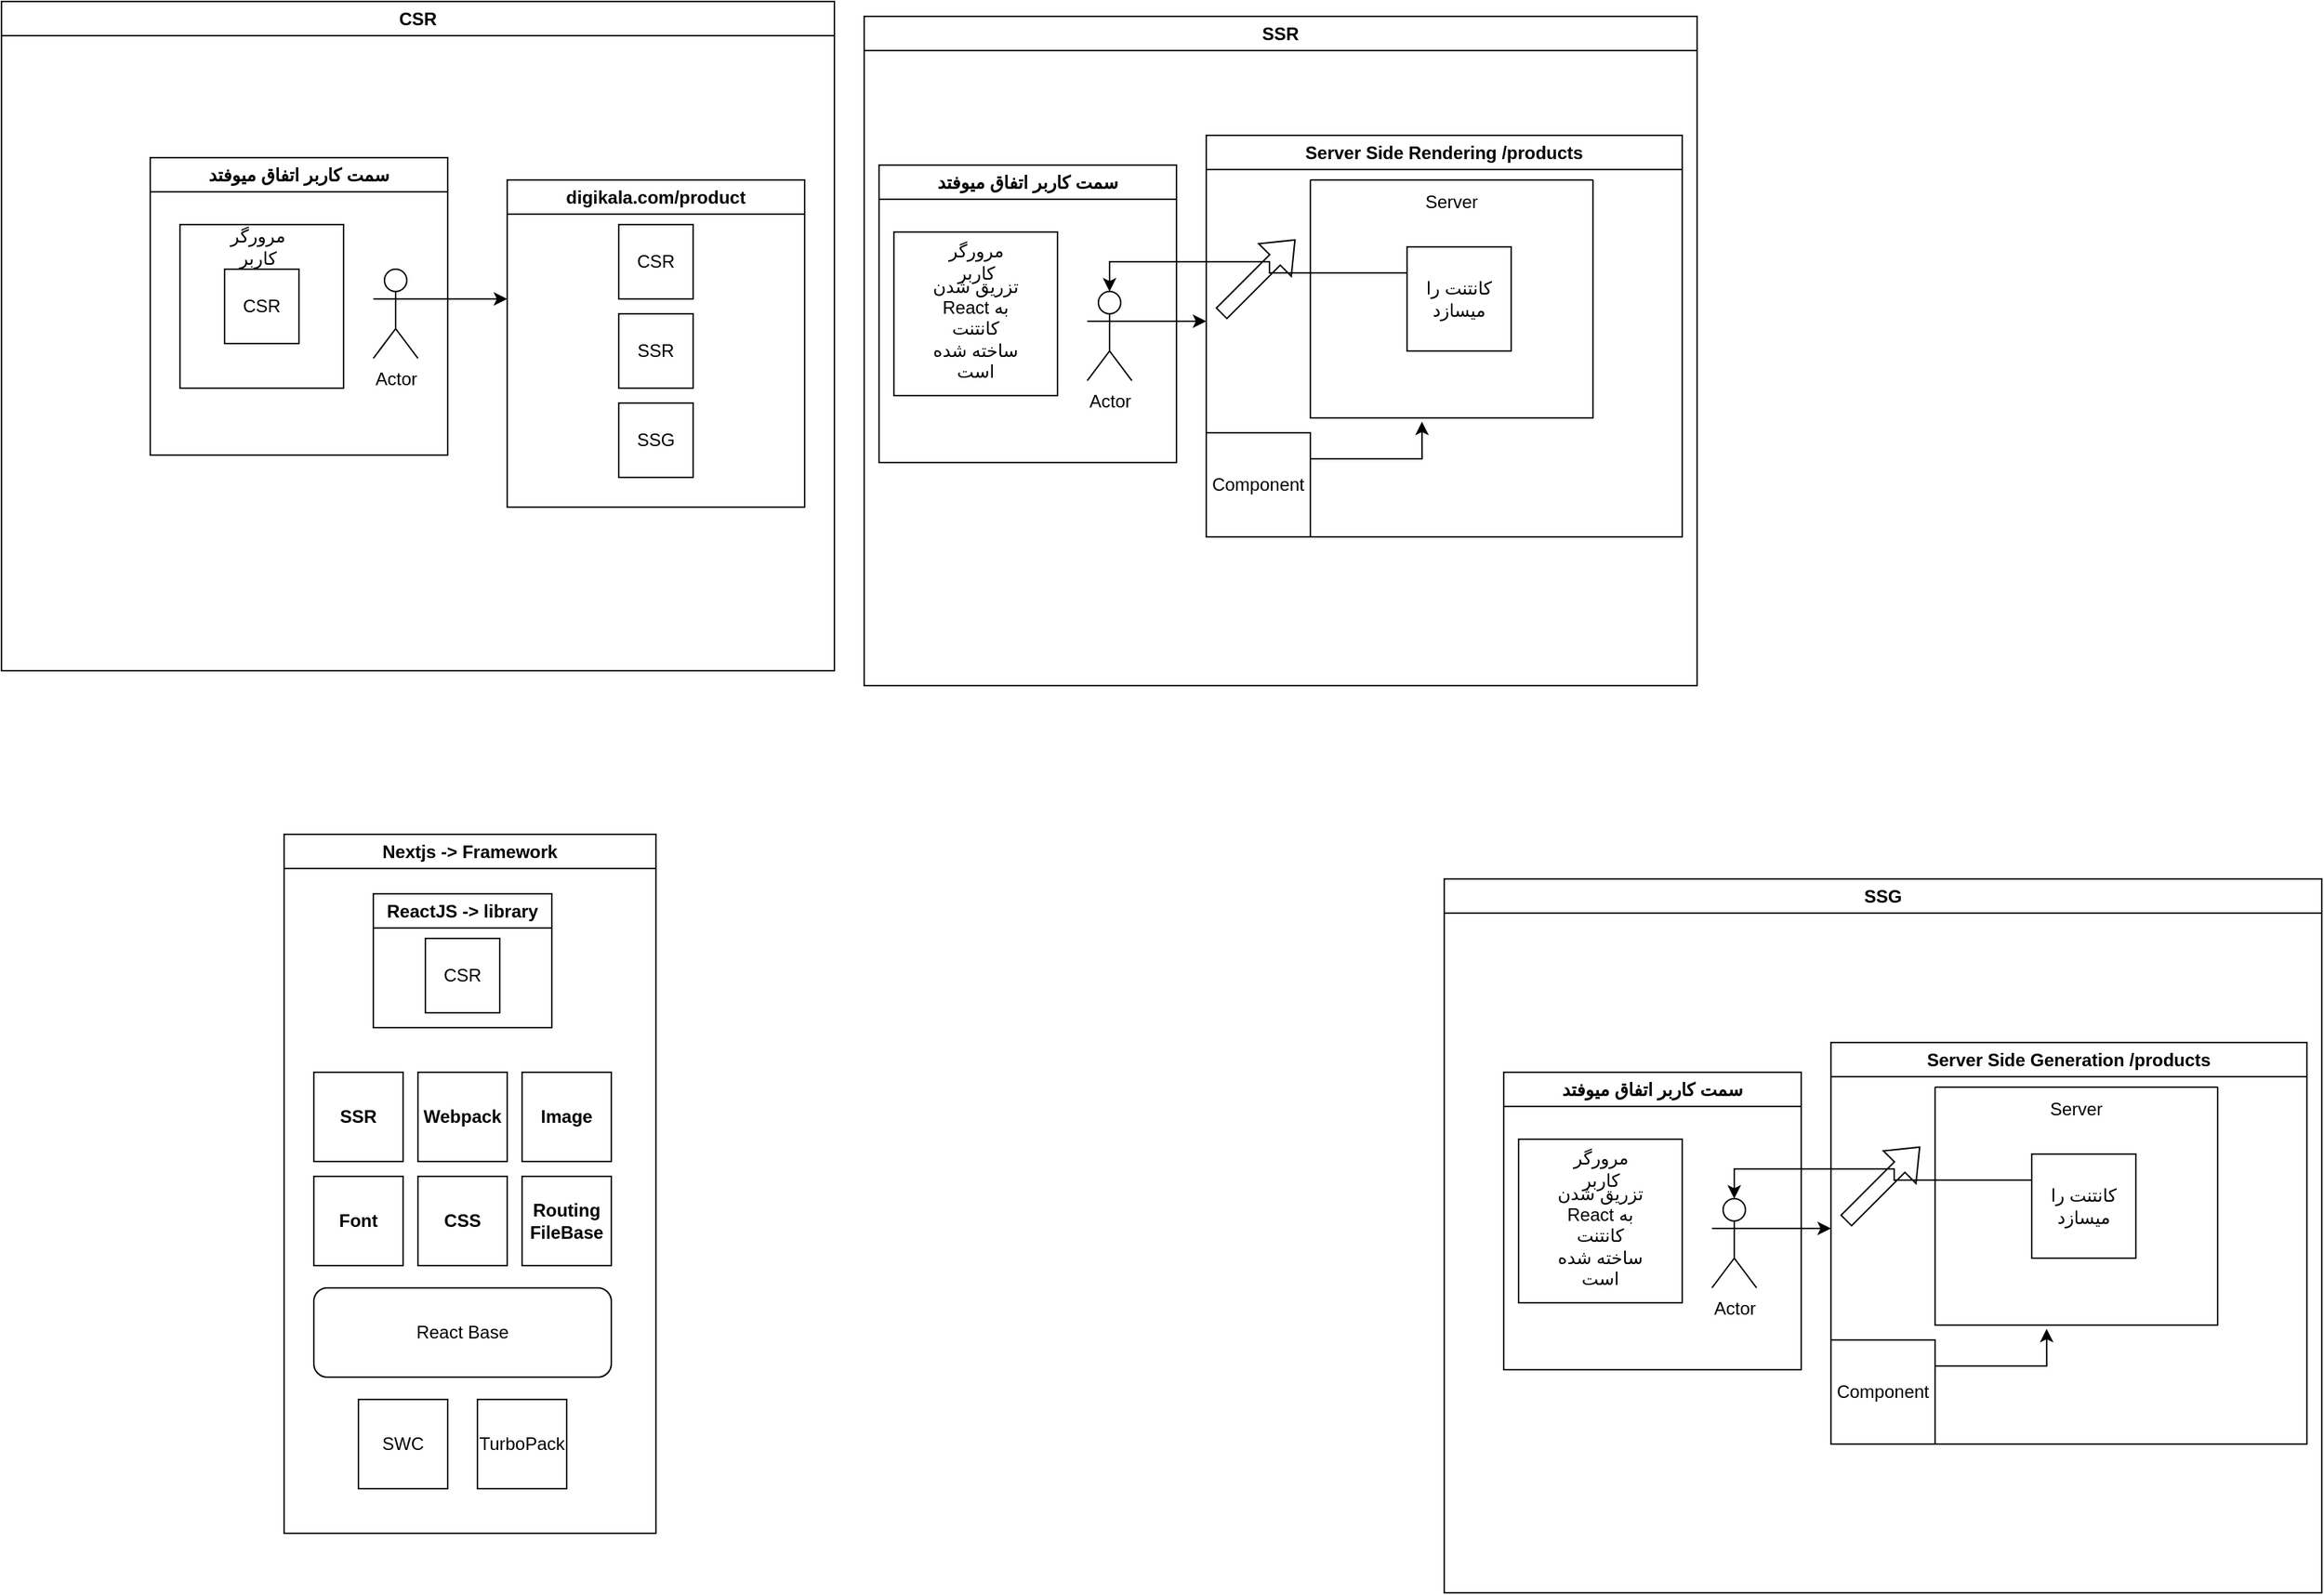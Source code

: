 <mxfile version="20.8.15" type="device"><diagram name="Page-1" id="AWzkqUJ-43b6rFORxC1j"><mxGraphModel dx="1402" dy="1391" grid="1" gridSize="10" guides="1" tooltips="1" connect="1" arrows="1" fold="1" page="1" pageScale="1" pageWidth="850" pageHeight="1100" math="0" shadow="0"><root><mxCell id="0"/><mxCell id="1" parent="0"/><mxCell id="Q8f7kSjMkWCZ8_Hsg3Y2-2" value="Nextjs -&amp;gt; Framework" style="swimlane;whiteSpace=wrap;html=1;" vertex="1" parent="1"><mxGeometry x="140" y="490" width="250" height="470" as="geometry"/></mxCell><mxCell id="Q8f7kSjMkWCZ8_Hsg3Y2-1" value="ReactJS -&amp;gt; library" style="swimlane;whiteSpace=wrap;html=1;" vertex="1" parent="Q8f7kSjMkWCZ8_Hsg3Y2-2"><mxGeometry x="60" y="40" width="120" height="90" as="geometry"/></mxCell><mxCell id="Q8f7kSjMkWCZ8_Hsg3Y2-10" value="CSR" style="whiteSpace=wrap;html=1;aspect=fixed;" vertex="1" parent="Q8f7kSjMkWCZ8_Hsg3Y2-1"><mxGeometry x="35" y="30" width="50" height="50" as="geometry"/></mxCell><mxCell id="Q8f7kSjMkWCZ8_Hsg3Y2-16" value="SSR" style="whiteSpace=wrap;html=1;aspect=fixed;fontStyle=1" vertex="1" parent="Q8f7kSjMkWCZ8_Hsg3Y2-2"><mxGeometry x="20" y="160" width="60" height="60" as="geometry"/></mxCell><mxCell id="Q8f7kSjMkWCZ8_Hsg3Y2-68" value="Webpack" style="whiteSpace=wrap;html=1;aspect=fixed;fontStyle=1" vertex="1" parent="Q8f7kSjMkWCZ8_Hsg3Y2-2"><mxGeometry x="90" y="160" width="60" height="60" as="geometry"/></mxCell><mxCell id="Q8f7kSjMkWCZ8_Hsg3Y2-69" value="Image" style="whiteSpace=wrap;html=1;aspect=fixed;fontStyle=1" vertex="1" parent="Q8f7kSjMkWCZ8_Hsg3Y2-2"><mxGeometry x="160" y="160" width="60" height="60" as="geometry"/></mxCell><mxCell id="Q8f7kSjMkWCZ8_Hsg3Y2-70" value="Font" style="whiteSpace=wrap;html=1;aspect=fixed;fontStyle=1" vertex="1" parent="Q8f7kSjMkWCZ8_Hsg3Y2-2"><mxGeometry x="20" y="230" width="60" height="60" as="geometry"/></mxCell><mxCell id="Q8f7kSjMkWCZ8_Hsg3Y2-71" value="CSS" style="whiteSpace=wrap;html=1;aspect=fixed;fontStyle=1" vertex="1" parent="Q8f7kSjMkWCZ8_Hsg3Y2-2"><mxGeometry x="90" y="230" width="60" height="60" as="geometry"/></mxCell><mxCell id="Q8f7kSjMkWCZ8_Hsg3Y2-72" value="Routing&lt;br&gt;FileBase" style="whiteSpace=wrap;html=1;aspect=fixed;fontStyle=1" vertex="1" parent="Q8f7kSjMkWCZ8_Hsg3Y2-2"><mxGeometry x="160" y="230" width="60" height="60" as="geometry"/></mxCell><mxCell id="Q8f7kSjMkWCZ8_Hsg3Y2-74" value="React Base" style="rounded=1;whiteSpace=wrap;html=1;" vertex="1" parent="Q8f7kSjMkWCZ8_Hsg3Y2-2"><mxGeometry x="20" y="305" width="200" height="60" as="geometry"/></mxCell><mxCell id="Q8f7kSjMkWCZ8_Hsg3Y2-75" value="SWC" style="whiteSpace=wrap;html=1;aspect=fixed;" vertex="1" parent="Q8f7kSjMkWCZ8_Hsg3Y2-2"><mxGeometry x="50" y="380" width="60" height="60" as="geometry"/></mxCell><mxCell id="Q8f7kSjMkWCZ8_Hsg3Y2-76" value="TurboPack" style="whiteSpace=wrap;html=1;aspect=fixed;" vertex="1" parent="Q8f7kSjMkWCZ8_Hsg3Y2-2"><mxGeometry x="130" y="380" width="60" height="60" as="geometry"/></mxCell><mxCell id="Q8f7kSjMkWCZ8_Hsg3Y2-6" style="edgeStyle=orthogonalEdgeStyle;rounded=0;orthogonalLoop=1;jettySize=auto;html=1;exitX=1;exitY=0.333;exitDx=0;exitDy=0;exitPerimeter=0;" edge="1" parent="1" source="Q8f7kSjMkWCZ8_Hsg3Y2-3"><mxGeometry relative="1" as="geometry"><mxPoint x="290" y="130" as="targetPoint"/></mxGeometry></mxCell><mxCell id="Q8f7kSjMkWCZ8_Hsg3Y2-3" value="Actor" style="shape=umlActor;verticalLabelPosition=bottom;verticalAlign=top;html=1;outlineConnect=0;" vertex="1" parent="1"><mxGeometry x="200" y="110" width="30" height="60" as="geometry"/></mxCell><mxCell id="Q8f7kSjMkWCZ8_Hsg3Y2-4" value="digikala.com/product" style="swimlane;whiteSpace=wrap;html=1;" vertex="1" parent="1"><mxGeometry x="290" y="50" width="200" height="220" as="geometry"/></mxCell><mxCell id="Q8f7kSjMkWCZ8_Hsg3Y2-9" value="SSR" style="whiteSpace=wrap;html=1;aspect=fixed;" vertex="1" parent="Q8f7kSjMkWCZ8_Hsg3Y2-4"><mxGeometry x="75" y="90" width="50" height="50" as="geometry"/></mxCell><mxCell id="Q8f7kSjMkWCZ8_Hsg3Y2-8" value="SSG" style="whiteSpace=wrap;html=1;aspect=fixed;" vertex="1" parent="Q8f7kSjMkWCZ8_Hsg3Y2-4"><mxGeometry x="75" y="150" width="50" height="50" as="geometry"/></mxCell><mxCell id="Q8f7kSjMkWCZ8_Hsg3Y2-15" value="CSR" style="whiteSpace=wrap;html=1;aspect=fixed;" vertex="1" parent="Q8f7kSjMkWCZ8_Hsg3Y2-4"><mxGeometry x="75" y="30" width="50" height="50" as="geometry"/></mxCell><mxCell id="Q8f7kSjMkWCZ8_Hsg3Y2-11" value="" style="whiteSpace=wrap;html=1;aspect=fixed;" vertex="1" parent="1"><mxGeometry x="70" y="80" width="110" height="110" as="geometry"/></mxCell><mxCell id="Q8f7kSjMkWCZ8_Hsg3Y2-7" value="CSR" style="whiteSpace=wrap;html=1;aspect=fixed;" vertex="1" parent="1"><mxGeometry x="100" y="110" width="50" height="50" as="geometry"/></mxCell><mxCell id="Q8f7kSjMkWCZ8_Hsg3Y2-12" value="مرورگر کاربر" style="text;html=1;strokeColor=none;fillColor=none;align=center;verticalAlign=middle;whiteSpace=wrap;rounded=0;" vertex="1" parent="1"><mxGeometry x="90" y="80" width="65" height="30" as="geometry"/></mxCell><mxCell id="Q8f7kSjMkWCZ8_Hsg3Y2-13" value="سمت کاربر اتفاق میوفتد" style="swimlane;whiteSpace=wrap;html=1;" vertex="1" parent="1"><mxGeometry x="50" y="35" width="200" height="200" as="geometry"/></mxCell><mxCell id="Q8f7kSjMkWCZ8_Hsg3Y2-17" value="Server Side Rendering /products" style="swimlane;whiteSpace=wrap;html=1;" vertex="1" parent="1"><mxGeometry x="760" y="20" width="320" height="270" as="geometry"/></mxCell><mxCell id="Q8f7kSjMkWCZ8_Hsg3Y2-22" value="" style="shape=flexArrow;endArrow=classic;html=1;rounded=0;" edge="1" parent="Q8f7kSjMkWCZ8_Hsg3Y2-17"><mxGeometry width="50" height="50" relative="1" as="geometry"><mxPoint x="10" y="120" as="sourcePoint"/><mxPoint x="60" y="70" as="targetPoint"/></mxGeometry></mxCell><mxCell id="Q8f7kSjMkWCZ8_Hsg3Y2-23" value="" style="swimlane;startSize=0;" vertex="1" parent="Q8f7kSjMkWCZ8_Hsg3Y2-17"><mxGeometry x="70" y="30" width="190" height="160" as="geometry"/></mxCell><mxCell id="Q8f7kSjMkWCZ8_Hsg3Y2-24" value="کانتنت را میسازد" style="whiteSpace=wrap;html=1;aspect=fixed;" vertex="1" parent="Q8f7kSjMkWCZ8_Hsg3Y2-23"><mxGeometry x="65" y="45" width="70" height="70" as="geometry"/></mxCell><mxCell id="Q8f7kSjMkWCZ8_Hsg3Y2-25" value="Server" style="text;html=1;strokeColor=none;fillColor=none;align=center;verticalAlign=middle;whiteSpace=wrap;rounded=0;" vertex="1" parent="Q8f7kSjMkWCZ8_Hsg3Y2-23"><mxGeometry x="65" width="60" height="30" as="geometry"/></mxCell><mxCell id="Q8f7kSjMkWCZ8_Hsg3Y2-27" style="edgeStyle=orthogonalEdgeStyle;rounded=0;orthogonalLoop=1;jettySize=auto;html=1;exitX=1;exitY=0.25;exitDx=0;exitDy=0;entryX=0.395;entryY=1.016;entryDx=0;entryDy=0;entryPerimeter=0;" edge="1" parent="Q8f7kSjMkWCZ8_Hsg3Y2-17" source="Q8f7kSjMkWCZ8_Hsg3Y2-26" target="Q8f7kSjMkWCZ8_Hsg3Y2-23"><mxGeometry relative="1" as="geometry"/></mxCell><mxCell id="Q8f7kSjMkWCZ8_Hsg3Y2-26" value="Component" style="whiteSpace=wrap;html=1;aspect=fixed;" vertex="1" parent="Q8f7kSjMkWCZ8_Hsg3Y2-17"><mxGeometry y="200" width="70" height="70" as="geometry"/></mxCell><mxCell id="Q8f7kSjMkWCZ8_Hsg3Y2-20" style="edgeStyle=orthogonalEdgeStyle;rounded=0;orthogonalLoop=1;jettySize=auto;html=1;exitX=1;exitY=0.333;exitDx=0;exitDy=0;exitPerimeter=0;" edge="1" parent="1" source="Q8f7kSjMkWCZ8_Hsg3Y2-18"><mxGeometry relative="1" as="geometry"><mxPoint x="760" y="145" as="targetPoint"/></mxGeometry></mxCell><mxCell id="Q8f7kSjMkWCZ8_Hsg3Y2-18" value="Actor" style="shape=umlActor;verticalLabelPosition=bottom;verticalAlign=top;html=1;outlineConnect=0;" vertex="1" parent="1"><mxGeometry x="680" y="125" width="30" height="60" as="geometry"/></mxCell><mxCell id="Q8f7kSjMkWCZ8_Hsg3Y2-28" style="edgeStyle=orthogonalEdgeStyle;rounded=0;orthogonalLoop=1;jettySize=auto;html=1;exitX=0;exitY=0.25;exitDx=0;exitDy=0;entryX=0.5;entryY=0;entryDx=0;entryDy=0;entryPerimeter=0;" edge="1" parent="1" source="Q8f7kSjMkWCZ8_Hsg3Y2-24" target="Q8f7kSjMkWCZ8_Hsg3Y2-18"><mxGeometry relative="1" as="geometry"/></mxCell><mxCell id="Q8f7kSjMkWCZ8_Hsg3Y2-29" value="سمت کاربر اتفاق میوفتد" style="swimlane;whiteSpace=wrap;html=1;" vertex="1" parent="1"><mxGeometry x="540" y="40" width="200" height="200" as="geometry"/></mxCell><mxCell id="Q8f7kSjMkWCZ8_Hsg3Y2-30" value="" style="whiteSpace=wrap;html=1;aspect=fixed;" vertex="1" parent="Q8f7kSjMkWCZ8_Hsg3Y2-29"><mxGeometry x="10" y="45" width="110" height="110" as="geometry"/></mxCell><mxCell id="Q8f7kSjMkWCZ8_Hsg3Y2-31" value="مرورگر کاربر" style="text;html=1;strokeColor=none;fillColor=none;align=center;verticalAlign=middle;whiteSpace=wrap;rounded=0;" vertex="1" parent="Q8f7kSjMkWCZ8_Hsg3Y2-29"><mxGeometry x="32.5" y="50" width="65" height="30" as="geometry"/></mxCell><mxCell id="Q8f7kSjMkWCZ8_Hsg3Y2-32" value="تزریق شدن React به کانتنت ساخته شده است" style="text;html=1;strokeColor=none;fillColor=none;align=center;verticalAlign=middle;whiteSpace=wrap;rounded=0;" vertex="1" parent="Q8f7kSjMkWCZ8_Hsg3Y2-29"><mxGeometry x="35" y="95" width="60" height="30" as="geometry"/></mxCell><mxCell id="Q8f7kSjMkWCZ8_Hsg3Y2-34" value="SSR" style="swimlane;whiteSpace=wrap;html=1;" vertex="1" parent="1"><mxGeometry x="530" y="-60" width="560" height="450" as="geometry"/></mxCell><mxCell id="Q8f7kSjMkWCZ8_Hsg3Y2-35" value="CSR" style="swimlane;whiteSpace=wrap;html=1;startSize=23;" vertex="1" parent="1"><mxGeometry x="-50" y="-70" width="560" height="450" as="geometry"/></mxCell><mxCell id="Q8f7kSjMkWCZ8_Hsg3Y2-52" value="Server Side Generation /products" style="swimlane;whiteSpace=wrap;html=1;" vertex="1" parent="1"><mxGeometry x="1180" y="630" width="320" height="270" as="geometry"/></mxCell><mxCell id="Q8f7kSjMkWCZ8_Hsg3Y2-53" value="" style="shape=flexArrow;endArrow=classic;html=1;rounded=0;" edge="1" parent="Q8f7kSjMkWCZ8_Hsg3Y2-52"><mxGeometry width="50" height="50" relative="1" as="geometry"><mxPoint x="10" y="120" as="sourcePoint"/><mxPoint x="60" y="70" as="targetPoint"/></mxGeometry></mxCell><mxCell id="Q8f7kSjMkWCZ8_Hsg3Y2-54" value="" style="swimlane;startSize=0;" vertex="1" parent="Q8f7kSjMkWCZ8_Hsg3Y2-52"><mxGeometry x="70" y="30" width="190" height="160" as="geometry"/></mxCell><mxCell id="Q8f7kSjMkWCZ8_Hsg3Y2-55" value="کانتنت را میسازد" style="whiteSpace=wrap;html=1;aspect=fixed;" vertex="1" parent="Q8f7kSjMkWCZ8_Hsg3Y2-54"><mxGeometry x="65" y="45" width="70" height="70" as="geometry"/></mxCell><mxCell id="Q8f7kSjMkWCZ8_Hsg3Y2-56" value="Server" style="text;html=1;strokeColor=none;fillColor=none;align=center;verticalAlign=middle;whiteSpace=wrap;rounded=0;" vertex="1" parent="Q8f7kSjMkWCZ8_Hsg3Y2-54"><mxGeometry x="65" width="60" height="30" as="geometry"/></mxCell><mxCell id="Q8f7kSjMkWCZ8_Hsg3Y2-57" style="edgeStyle=orthogonalEdgeStyle;rounded=0;orthogonalLoop=1;jettySize=auto;html=1;exitX=1;exitY=0.25;exitDx=0;exitDy=0;entryX=0.395;entryY=1.016;entryDx=0;entryDy=0;entryPerimeter=0;" edge="1" parent="Q8f7kSjMkWCZ8_Hsg3Y2-52" source="Q8f7kSjMkWCZ8_Hsg3Y2-58" target="Q8f7kSjMkWCZ8_Hsg3Y2-54"><mxGeometry relative="1" as="geometry"/></mxCell><mxCell id="Q8f7kSjMkWCZ8_Hsg3Y2-58" value="Component" style="whiteSpace=wrap;html=1;aspect=fixed;" vertex="1" parent="Q8f7kSjMkWCZ8_Hsg3Y2-52"><mxGeometry y="200" width="70" height="70" as="geometry"/></mxCell><mxCell id="Q8f7kSjMkWCZ8_Hsg3Y2-59" style="edgeStyle=orthogonalEdgeStyle;rounded=0;orthogonalLoop=1;jettySize=auto;html=1;exitX=1;exitY=0.333;exitDx=0;exitDy=0;exitPerimeter=0;" edge="1" parent="1" source="Q8f7kSjMkWCZ8_Hsg3Y2-60"><mxGeometry relative="1" as="geometry"><mxPoint x="1180" y="755" as="targetPoint"/></mxGeometry></mxCell><mxCell id="Q8f7kSjMkWCZ8_Hsg3Y2-60" value="Actor" style="shape=umlActor;verticalLabelPosition=bottom;verticalAlign=top;html=1;outlineConnect=0;" vertex="1" parent="1"><mxGeometry x="1100" y="735" width="30" height="60" as="geometry"/></mxCell><mxCell id="Q8f7kSjMkWCZ8_Hsg3Y2-61" style="edgeStyle=orthogonalEdgeStyle;rounded=0;orthogonalLoop=1;jettySize=auto;html=1;exitX=0;exitY=0.25;exitDx=0;exitDy=0;entryX=0.5;entryY=0;entryDx=0;entryDy=0;entryPerimeter=0;" edge="1" parent="1" source="Q8f7kSjMkWCZ8_Hsg3Y2-55" target="Q8f7kSjMkWCZ8_Hsg3Y2-60"><mxGeometry relative="1" as="geometry"/></mxCell><mxCell id="Q8f7kSjMkWCZ8_Hsg3Y2-62" value="سمت کاربر اتفاق میوفتد" style="swimlane;whiteSpace=wrap;html=1;" vertex="1" parent="1"><mxGeometry x="960" y="650" width="200" height="200" as="geometry"/></mxCell><mxCell id="Q8f7kSjMkWCZ8_Hsg3Y2-63" value="" style="whiteSpace=wrap;html=1;aspect=fixed;" vertex="1" parent="Q8f7kSjMkWCZ8_Hsg3Y2-62"><mxGeometry x="10" y="45" width="110" height="110" as="geometry"/></mxCell><mxCell id="Q8f7kSjMkWCZ8_Hsg3Y2-64" value="مرورگر کاربر" style="text;html=1;strokeColor=none;fillColor=none;align=center;verticalAlign=middle;whiteSpace=wrap;rounded=0;" vertex="1" parent="Q8f7kSjMkWCZ8_Hsg3Y2-62"><mxGeometry x="32.5" y="50" width="65" height="30" as="geometry"/></mxCell><mxCell id="Q8f7kSjMkWCZ8_Hsg3Y2-65" value="تزریق شدن React به کانتنت ساخته شده است" style="text;html=1;strokeColor=none;fillColor=none;align=center;verticalAlign=middle;whiteSpace=wrap;rounded=0;" vertex="1" parent="Q8f7kSjMkWCZ8_Hsg3Y2-62"><mxGeometry x="35" y="95" width="60" height="30" as="geometry"/></mxCell><mxCell id="Q8f7kSjMkWCZ8_Hsg3Y2-66" value="SSG" style="swimlane;whiteSpace=wrap;html=1;" vertex="1" parent="1"><mxGeometry x="920" y="520" width="590" height="480" as="geometry"/></mxCell></root></mxGraphModel></diagram></mxfile>
